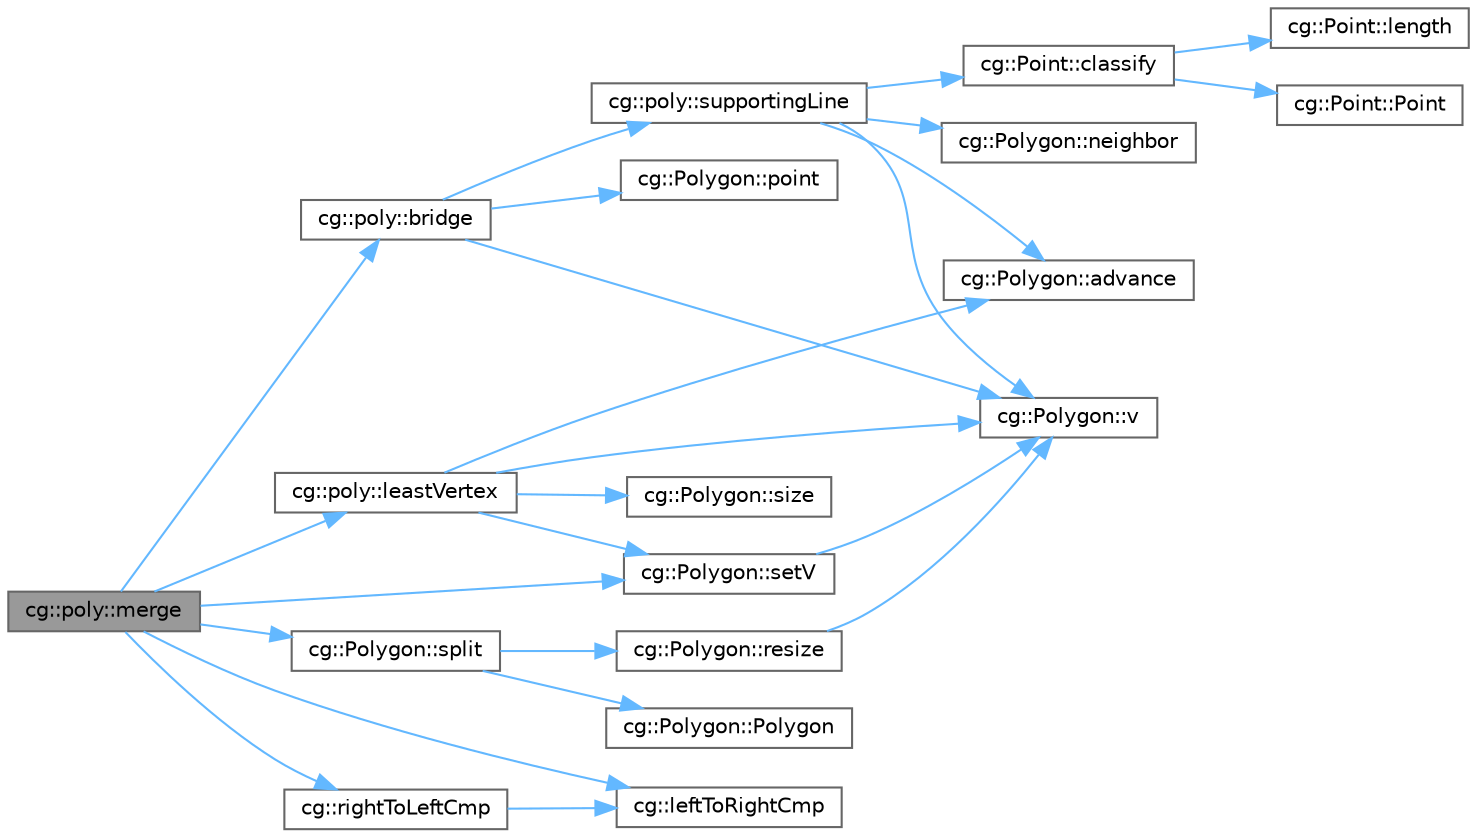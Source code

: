 digraph "cg::poly::merge"
{
 // LATEX_PDF_SIZE
  bgcolor="transparent";
  edge [fontname=Helvetica,fontsize=10,labelfontname=Helvetica,labelfontsize=10];
  node [fontname=Helvetica,fontsize=10,shape=box,height=0.2,width=0.4];
  rankdir="LR";
  Node1 [id="Node000001",label="cg::poly::merge",height=0.2,width=0.4,color="gray40", fillcolor="grey60", style="filled", fontcolor="black",tooltip=" "];
  Node1 -> Node2 [id="edge1_Node000001_Node000002",color="steelblue1",style="solid",tooltip=" "];
  Node2 [id="Node000002",label="cg::poly::bridge",height=0.2,width=0.4,color="grey40", fillcolor="white", style="filled",URL="$namespacecg_1_1poly.html#ad1e461b994fc2bb3353395b59fabbb79",tooltip=" "];
  Node2 -> Node3 [id="edge2_Node000002_Node000003",color="steelblue1",style="solid",tooltip=" "];
  Node3 [id="Node000003",label="cg::Polygon::point",height=0.2,width=0.4,color="grey40", fillcolor="white", style="filled",URL="$classcg_1_1_polygon.html#a756ba87fea40443c56c35326f5a03481",tooltip=" "];
  Node2 -> Node4 [id="edge3_Node000002_Node000004",color="steelblue1",style="solid",tooltip=" "];
  Node4 [id="Node000004",label="cg::poly::supportingLine",height=0.2,width=0.4,color="grey40", fillcolor="white", style="filled",URL="$namespacecg_1_1poly.html#a51d8ecb7157f04a89491b82262f7f660",tooltip=" "];
  Node4 -> Node5 [id="edge4_Node000004_Node000005",color="steelblue1",style="solid",tooltip=" "];
  Node5 [id="Node000005",label="cg::Polygon::advance",height=0.2,width=0.4,color="grey40", fillcolor="white", style="filled",URL="$classcg_1_1_polygon.html#ad70f56c3905fbb6c4a417b4e6a715d67",tooltip=" "];
  Node4 -> Node6 [id="edge5_Node000004_Node000006",color="steelblue1",style="solid",tooltip=" "];
  Node6 [id="Node000006",label="cg::Point::classify",height=0.2,width=0.4,color="grey40", fillcolor="white", style="filled",URL="$classcg_1_1_point.html#aeb6ac0dd5fcdd6f3817b4b9cf50e0375",tooltip=" "];
  Node6 -> Node7 [id="edge6_Node000006_Node000007",color="steelblue1",style="solid",tooltip=" "];
  Node7 [id="Node000007",label="cg::Point::length",height=0.2,width=0.4,color="grey40", fillcolor="white", style="filled",URL="$classcg_1_1_point.html#af86bdbc41e34c5159f2e35c9de75299a",tooltip=" "];
  Node6 -> Node8 [id="edge7_Node000006_Node000008",color="steelblue1",style="solid",tooltip=" "];
  Node8 [id="Node000008",label="cg::Point::Point",height=0.2,width=0.4,color="grey40", fillcolor="white", style="filled",URL="$classcg_1_1_point.html#a97a9be699fb6bae85a47ebf75177ca67",tooltip=" "];
  Node4 -> Node9 [id="edge8_Node000004_Node000009",color="steelblue1",style="solid",tooltip=" "];
  Node9 [id="Node000009",label="cg::Polygon::neighbor",height=0.2,width=0.4,color="grey40", fillcolor="white", style="filled",URL="$classcg_1_1_polygon.html#a56d4e024969d8c79e485ff624472a358",tooltip=" "];
  Node4 -> Node10 [id="edge9_Node000004_Node000010",color="steelblue1",style="solid",tooltip=" "];
  Node10 [id="Node000010",label="cg::Polygon::v",height=0.2,width=0.4,color="grey40", fillcolor="white", style="filled",URL="$classcg_1_1_polygon.html#a028050405839dfb6fd6adcd502e431f3",tooltip=" "];
  Node2 -> Node10 [id="edge10_Node000002_Node000010",color="steelblue1",style="solid",tooltip=" "];
  Node1 -> Node11 [id="edge11_Node000001_Node000011",color="steelblue1",style="solid",tooltip=" "];
  Node11 [id="Node000011",label="cg::poly::leastVertex",height=0.2,width=0.4,color="grey40", fillcolor="white", style="filled",URL="$namespacecg_1_1poly.html#adbdd380012d601f10ebdcb553d4a2f83",tooltip=" "];
  Node11 -> Node5 [id="edge12_Node000011_Node000005",color="steelblue1",style="solid",tooltip=" "];
  Node11 -> Node12 [id="edge13_Node000011_Node000012",color="steelblue1",style="solid",tooltip=" "];
  Node12 [id="Node000012",label="cg::Polygon::setV",height=0.2,width=0.4,color="grey40", fillcolor="white", style="filled",URL="$classcg_1_1_polygon.html#a06ee68285e51121b0895893b4de22e60",tooltip=" "];
  Node12 -> Node10 [id="edge14_Node000012_Node000010",color="steelblue1",style="solid",tooltip=" "];
  Node11 -> Node13 [id="edge15_Node000011_Node000013",color="steelblue1",style="solid",tooltip=" "];
  Node13 [id="Node000013",label="cg::Polygon::size",height=0.2,width=0.4,color="grey40", fillcolor="white", style="filled",URL="$classcg_1_1_polygon.html#a8abf8b653a9442b86a87fb70af65d3f5",tooltip=" "];
  Node11 -> Node10 [id="edge16_Node000011_Node000010",color="steelblue1",style="solid",tooltip=" "];
  Node1 -> Node14 [id="edge17_Node000001_Node000014",color="steelblue1",style="solid",tooltip=" "];
  Node14 [id="Node000014",label="cg::leftToRightCmp",height=0.2,width=0.4,color="grey40", fillcolor="white", style="filled",URL="$namespacecg.html#a719c148589ee764849c4e52bfac53365",tooltip=" "];
  Node1 -> Node15 [id="edge18_Node000001_Node000015",color="steelblue1",style="solid",tooltip=" "];
  Node15 [id="Node000015",label="cg::rightToLeftCmp",height=0.2,width=0.4,color="grey40", fillcolor="white", style="filled",URL="$namespacecg.html#a6d7fbca631403011ad61c56a5269e467",tooltip=" "];
  Node15 -> Node14 [id="edge19_Node000015_Node000014",color="steelblue1",style="solid",tooltip=" "];
  Node1 -> Node12 [id="edge20_Node000001_Node000012",color="steelblue1",style="solid",tooltip=" "];
  Node1 -> Node16 [id="edge21_Node000001_Node000016",color="steelblue1",style="solid",tooltip=" "];
  Node16 [id="Node000016",label="cg::Polygon::split",height=0.2,width=0.4,color="grey40", fillcolor="white", style="filled",URL="$classcg_1_1_polygon.html#ab9dd48a86e3b73ca1405e2638b98b2db",tooltip=" "];
  Node16 -> Node17 [id="edge22_Node000016_Node000017",color="steelblue1",style="solid",tooltip=" "];
  Node17 [id="Node000017",label="cg::Polygon::Polygon",height=0.2,width=0.4,color="grey40", fillcolor="white", style="filled",URL="$classcg_1_1_polygon.html#a95cbde08a5383caf0ee3354e6180cd8e",tooltip=" "];
  Node16 -> Node18 [id="edge23_Node000016_Node000018",color="steelblue1",style="solid",tooltip=" "];
  Node18 [id="Node000018",label="cg::Polygon::resize",height=0.2,width=0.4,color="grey40", fillcolor="white", style="filled",URL="$classcg_1_1_polygon.html#aafd115cf43dc64345a587052fead9501",tooltip=" "];
  Node18 -> Node10 [id="edge24_Node000018_Node000010",color="steelblue1",style="solid",tooltip=" "];
}
